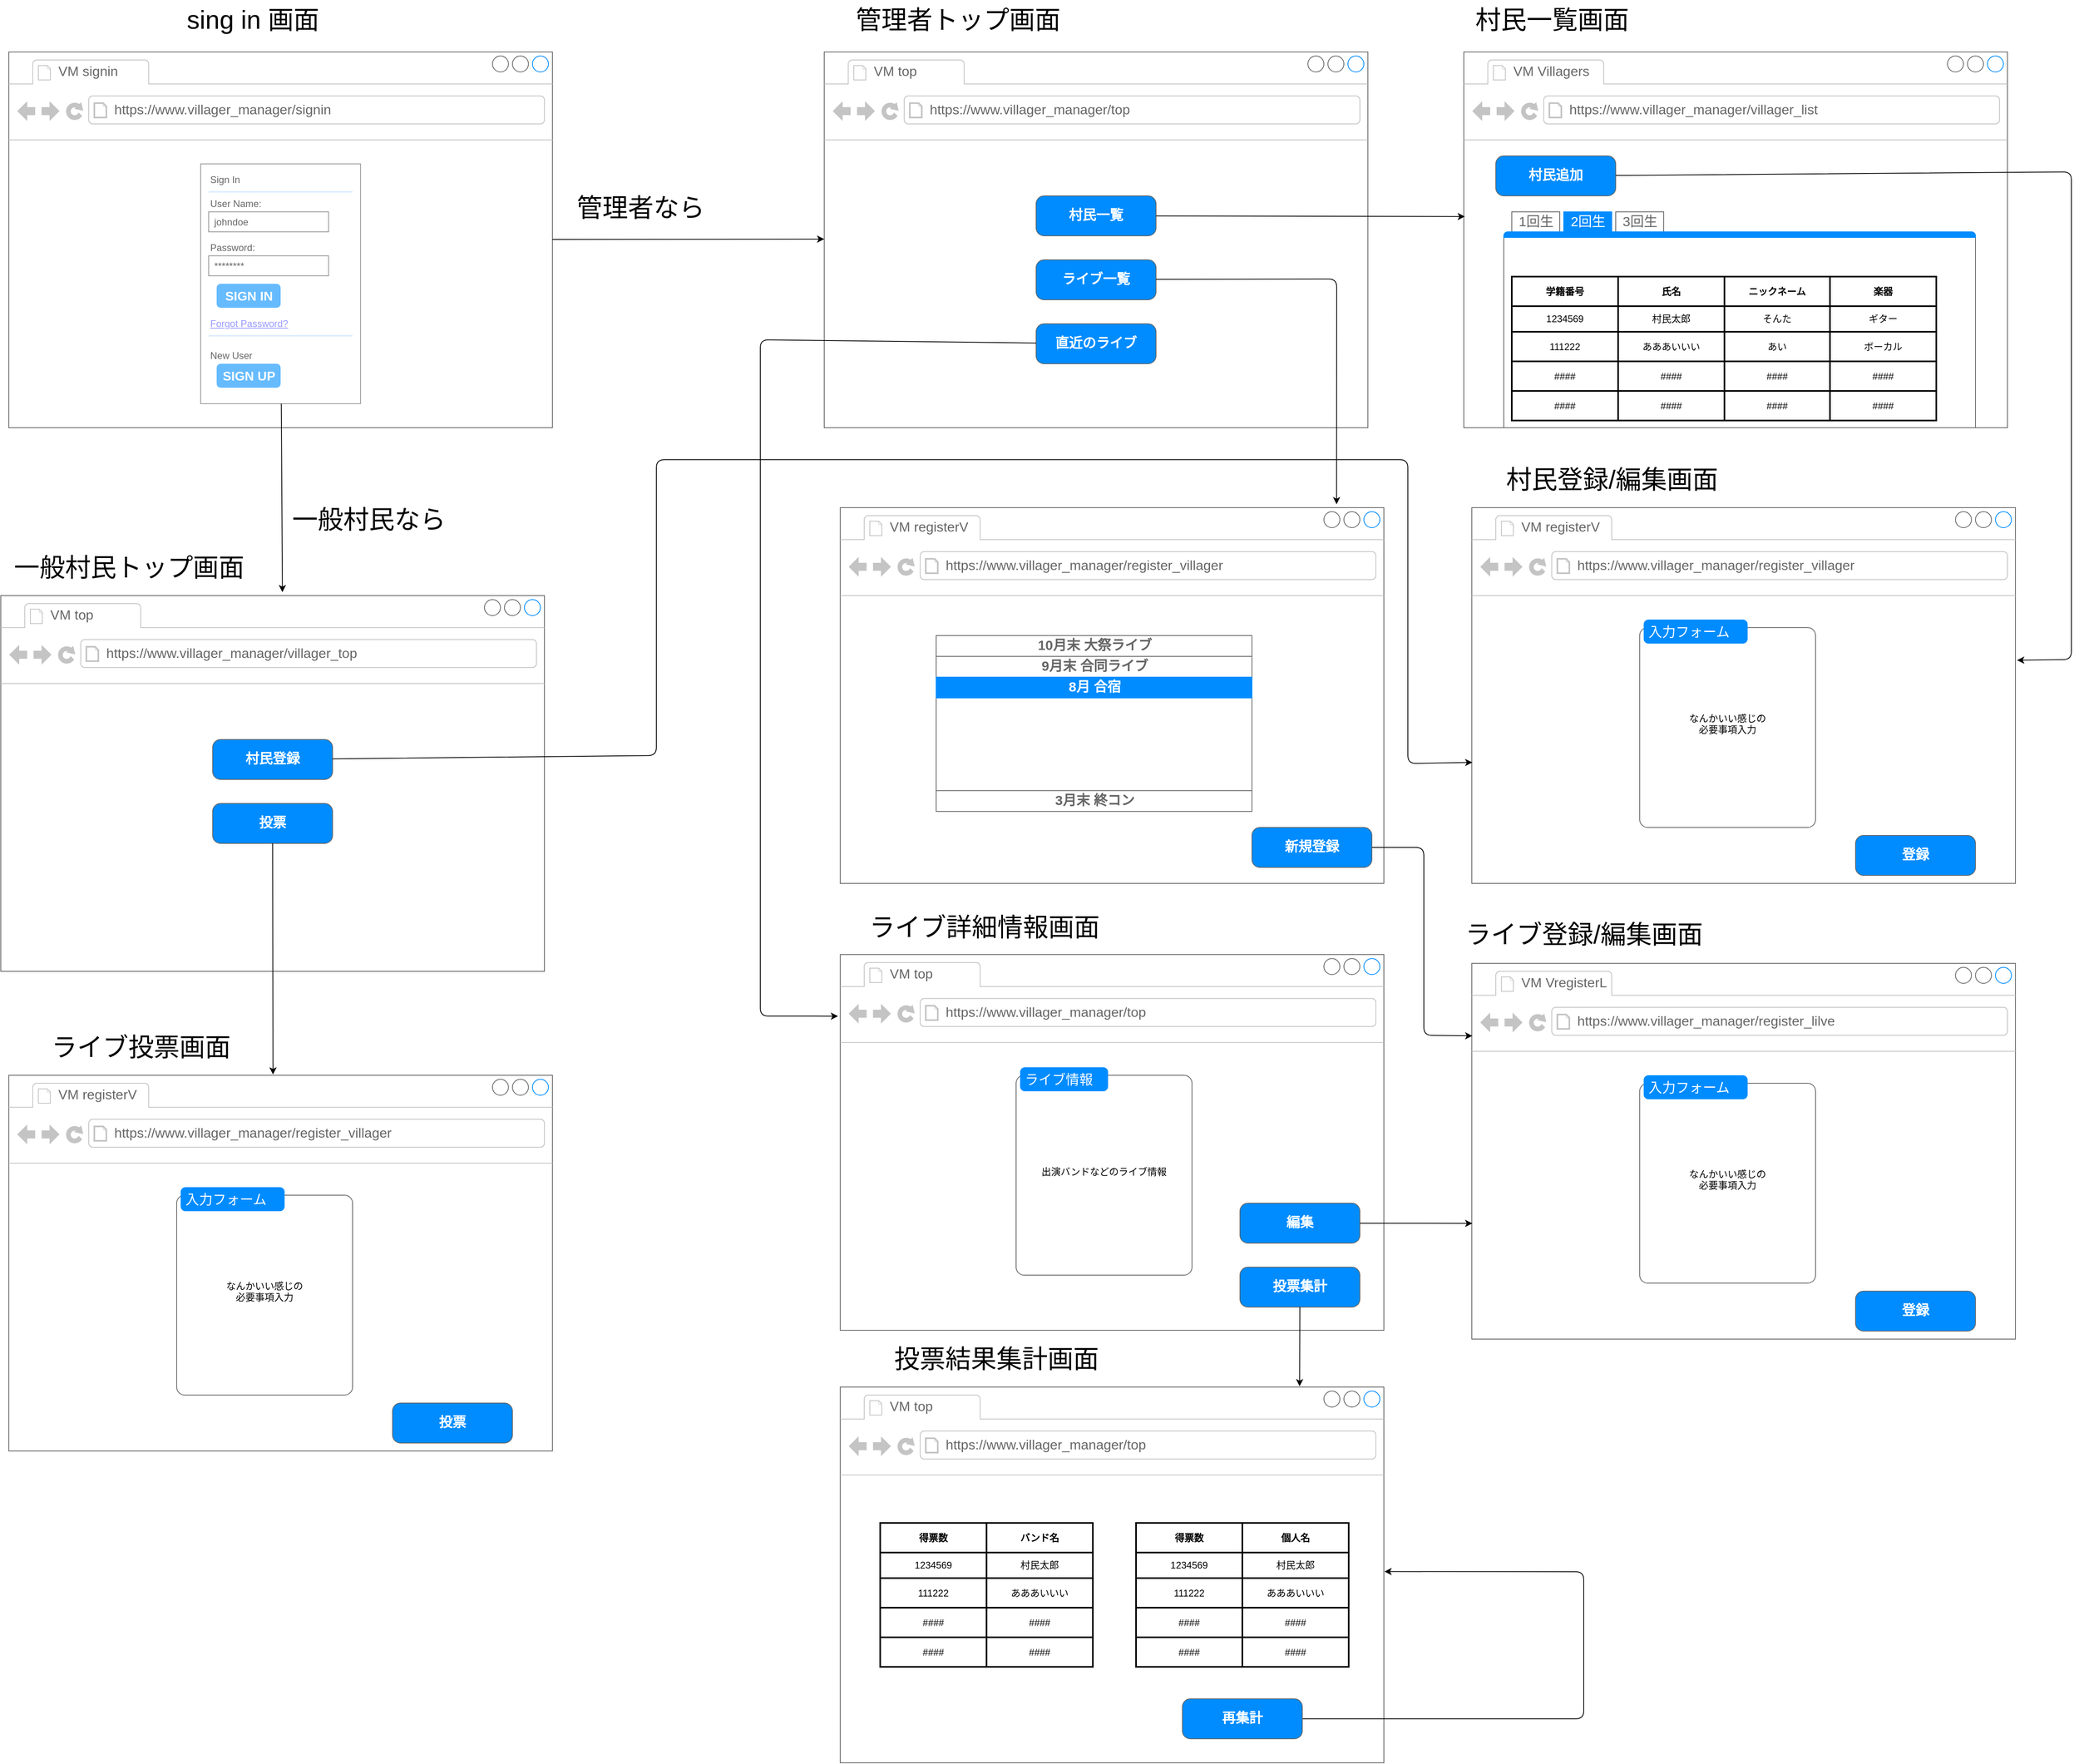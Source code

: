 <mxfile>
    <diagram id="Nzcksi5KK0pO0VFkunp6" name="ページ1">
        <mxGraphModel dx="3151" dy="3040" grid="1" gridSize="10" guides="1" tooltips="1" connect="1" arrows="1" fold="1" page="1" pageScale="1" pageWidth="827" pageHeight="1169" math="0" shadow="0">
            <root>
                <mxCell id="0"/>
                <mxCell id="1" parent="0"/>
                <mxCell id="6" value="" style="strokeWidth=1;shadow=0;dashed=0;align=center;html=1;shape=mxgraph.mockup.containers.browserWindow;rSize=0;strokeColor=#666666;strokeColor2=#008cff;strokeColor3=#c4c4c4;mainText=,;recursiveResize=0;" parent="1" vertex="1">
                    <mxGeometry x="-500" y="40" width="680" height="470" as="geometry"/>
                </mxCell>
                <mxCell id="7" value="VM signin" style="strokeWidth=1;shadow=0;dashed=0;align=center;html=1;shape=mxgraph.mockup.containers.anchor;fontSize=17;fontColor=#666666;align=left;" parent="6" vertex="1">
                    <mxGeometry x="60" y="12" width="110" height="26" as="geometry"/>
                </mxCell>
                <mxCell id="8" value="https://www.villager_manager/signin" style="strokeWidth=1;shadow=0;dashed=0;align=center;html=1;shape=mxgraph.mockup.containers.anchor;rSize=0;fontSize=17;fontColor=#666666;align=left;" parent="6" vertex="1">
                    <mxGeometry x="130" y="60" width="250" height="26" as="geometry"/>
                </mxCell>
                <mxCell id="9" value="" style="strokeWidth=1;shadow=0;dashed=0;align=center;html=1;shape=mxgraph.mockup.forms.rrect;rSize=0;strokeColor=#999999;fillColor=#ffffff;" parent="6" vertex="1">
                    <mxGeometry x="240" y="140" width="200" height="300" as="geometry"/>
                </mxCell>
                <mxCell id="10" value="Sign In" style="strokeWidth=1;shadow=0;dashed=0;align=center;html=1;shape=mxgraph.mockup.forms.anchor;fontSize=12;fontColor=#666666;align=left;resizeWidth=1;spacingLeft=0;" parent="9" vertex="1">
                    <mxGeometry width="100" height="20" relative="1" as="geometry">
                        <mxPoint x="10" y="10" as="offset"/>
                    </mxGeometry>
                </mxCell>
                <mxCell id="11" value="" style="shape=line;strokeColor=#ddeeff;strokeWidth=2;html=1;resizeWidth=1;" parent="9" vertex="1">
                    <mxGeometry width="180" height="10" relative="1" as="geometry">
                        <mxPoint x="10" y="30" as="offset"/>
                    </mxGeometry>
                </mxCell>
                <mxCell id="12" value="User Name:" style="strokeWidth=1;shadow=0;dashed=0;align=center;html=1;shape=mxgraph.mockup.forms.anchor;fontSize=12;fontColor=#666666;align=left;resizeWidth=1;spacingLeft=0;" parent="9" vertex="1">
                    <mxGeometry width="100" height="20" relative="1" as="geometry">
                        <mxPoint x="10" y="40" as="offset"/>
                    </mxGeometry>
                </mxCell>
                <mxCell id="13" value="johndoe" style="strokeWidth=1;shadow=0;dashed=0;align=center;html=1;shape=mxgraph.mockup.forms.rrect;rSize=0;strokeColor=#999999;fontColor=#666666;align=left;spacingLeft=5;resizeWidth=1;" parent="9" vertex="1">
                    <mxGeometry width="150" height="25" relative="1" as="geometry">
                        <mxPoint x="10" y="60" as="offset"/>
                    </mxGeometry>
                </mxCell>
                <mxCell id="14" value="Password:" style="strokeWidth=1;shadow=0;dashed=0;align=center;html=1;shape=mxgraph.mockup.forms.anchor;fontSize=12;fontColor=#666666;align=left;resizeWidth=1;spacingLeft=0;" parent="9" vertex="1">
                    <mxGeometry width="100" height="20" relative="1" as="geometry">
                        <mxPoint x="10" y="95" as="offset"/>
                    </mxGeometry>
                </mxCell>
                <mxCell id="15" value="********" style="strokeWidth=1;shadow=0;dashed=0;align=center;html=1;shape=mxgraph.mockup.forms.rrect;rSize=0;strokeColor=#999999;fontColor=#666666;align=left;spacingLeft=5;resizeWidth=1;" parent="9" vertex="1">
                    <mxGeometry width="150" height="25" relative="1" as="geometry">
                        <mxPoint x="10" y="115" as="offset"/>
                    </mxGeometry>
                </mxCell>
                <mxCell id="16" value="SIGN IN" style="strokeWidth=1;shadow=0;dashed=0;align=center;html=1;shape=mxgraph.mockup.forms.rrect;rSize=5;strokeColor=none;fontColor=#ffffff;fillColor=#66bbff;fontSize=16;fontStyle=1;" parent="9" vertex="1">
                    <mxGeometry y="1" width="80" height="30" relative="1" as="geometry">
                        <mxPoint x="20" y="-150" as="offset"/>
                    </mxGeometry>
                </mxCell>
                <mxCell id="17" value="Forgot Password?" style="strokeWidth=1;shadow=0;dashed=0;align=center;html=1;shape=mxgraph.mockup.forms.anchor;fontSize=12;fontColor=#9999ff;align=left;spacingLeft=0;fontStyle=4;resizeWidth=1;" parent="9" vertex="1">
                    <mxGeometry y="1" width="150" height="20" relative="1" as="geometry">
                        <mxPoint x="10" y="-110" as="offset"/>
                    </mxGeometry>
                </mxCell>
                <mxCell id="18" value="" style="shape=line;strokeColor=#ddeeff;strokeWidth=2;html=1;resizeWidth=1;" parent="9" vertex="1">
                    <mxGeometry y="1" width="180" height="10" relative="1" as="geometry">
                        <mxPoint x="10" y="-90" as="offset"/>
                    </mxGeometry>
                </mxCell>
                <mxCell id="19" value="New User" style="strokeWidth=1;shadow=0;dashed=0;align=center;html=1;shape=mxgraph.mockup.forms.anchor;fontSize=12;fontColor=#666666;align=left;spacingLeft=0;resizeWidth=1;" parent="9" vertex="1">
                    <mxGeometry y="1" width="150" height="20" relative="1" as="geometry">
                        <mxPoint x="10" y="-70" as="offset"/>
                    </mxGeometry>
                </mxCell>
                <mxCell id="20" value="SIGN UP" style="strokeWidth=1;shadow=0;dashed=0;align=center;html=1;shape=mxgraph.mockup.forms.rrect;rSize=5;strokeColor=none;fontColor=#ffffff;fillColor=#66bbff;fontSize=16;fontStyle=1;" parent="9" vertex="1">
                    <mxGeometry y="1" width="80" height="30" relative="1" as="geometry">
                        <mxPoint x="20" y="-50" as="offset"/>
                    </mxGeometry>
                </mxCell>
                <mxCell id="21" value="" style="strokeWidth=1;shadow=0;dashed=0;align=center;html=1;shape=mxgraph.mockup.containers.browserWindow;rSize=0;strokeColor=#666666;strokeColor2=#008cff;strokeColor3=#c4c4c4;mainText=,;recursiveResize=0;" parent="1" vertex="1">
                    <mxGeometry x="520" y="40" width="680" height="470" as="geometry"/>
                </mxCell>
                <mxCell id="22" value="VM top" style="strokeWidth=1;shadow=0;dashed=0;align=center;html=1;shape=mxgraph.mockup.containers.anchor;fontSize=17;fontColor=#666666;align=left;" parent="21" vertex="1">
                    <mxGeometry x="60" y="12" width="110" height="26" as="geometry"/>
                </mxCell>
                <mxCell id="23" value="https://www.villager_manager/top" style="strokeWidth=1;shadow=0;dashed=0;align=center;html=1;shape=mxgraph.mockup.containers.anchor;rSize=0;fontSize=17;fontColor=#666666;align=left;" parent="21" vertex="1">
                    <mxGeometry x="130" y="60" width="250" height="26" as="geometry"/>
                </mxCell>
                <mxCell id="36" value="村民一覧" style="strokeWidth=1;shadow=0;dashed=0;align=center;html=1;shape=mxgraph.mockup.buttons.button;strokeColor=#666666;fontColor=#ffffff;mainText=;buttonStyle=round;fontSize=17;fontStyle=1;fillColor=#008cff;whiteSpace=wrap;" parent="21" vertex="1">
                    <mxGeometry x="265" y="180" width="150" height="50" as="geometry"/>
                </mxCell>
                <mxCell id="37" value="ライブ一覧" style="strokeWidth=1;shadow=0;dashed=0;align=center;html=1;shape=mxgraph.mockup.buttons.button;strokeColor=#666666;fontColor=#ffffff;mainText=;buttonStyle=round;fontSize=17;fontStyle=1;fillColor=#008cff;whiteSpace=wrap;" parent="21" vertex="1">
                    <mxGeometry x="265" y="260" width="150" height="50" as="geometry"/>
                </mxCell>
                <mxCell id="38" value="直近のライブ" style="strokeWidth=1;shadow=0;dashed=0;align=center;html=1;shape=mxgraph.mockup.buttons.button;strokeColor=#666666;fontColor=#ffffff;mainText=;buttonStyle=round;fontSize=17;fontStyle=1;fillColor=#008cff;whiteSpace=wrap;" parent="21" vertex="1">
                    <mxGeometry x="265" y="340" width="150" height="50" as="geometry"/>
                </mxCell>
                <mxCell id="213" style="edgeStyle=none;html=1;entryX=0.913;entryY=-0.009;entryDx=0;entryDy=0;entryPerimeter=0;fontSize=32;" parent="21" target="136" edge="1">
                    <mxGeometry relative="1" as="geometry">
                        <mxPoint x="415.0" y="284.41" as="sourcePoint"/>
                        <mxPoint x="801.36" y="285.13" as="targetPoint"/>
                        <Array as="points">
                            <mxPoint x="641" y="284"/>
                        </Array>
                    </mxGeometry>
                </mxCell>
                <mxCell id="39" value="" style="strokeWidth=1;shadow=0;dashed=0;align=center;html=1;shape=mxgraph.mockup.containers.browserWindow;rSize=0;strokeColor=#666666;strokeColor2=#008cff;strokeColor3=#c4c4c4;mainText=,;recursiveResize=0;" parent="1" vertex="1">
                    <mxGeometry x="1320" y="40" width="680" height="470" as="geometry"/>
                </mxCell>
                <mxCell id="40" value="VM Villagers" style="strokeWidth=1;shadow=0;dashed=0;align=center;html=1;shape=mxgraph.mockup.containers.anchor;fontSize=17;fontColor=#666666;align=left;" parent="39" vertex="1">
                    <mxGeometry x="60" y="12" width="110" height="26" as="geometry"/>
                </mxCell>
                <mxCell id="41" value="https://www.villager_manager/villager_list" style="strokeWidth=1;shadow=0;dashed=0;align=center;html=1;shape=mxgraph.mockup.containers.anchor;rSize=0;fontSize=17;fontColor=#666666;align=left;" parent="39" vertex="1">
                    <mxGeometry x="130" y="60" width="250" height="26" as="geometry"/>
                </mxCell>
                <mxCell id="44" value="村民追加" style="strokeWidth=1;shadow=0;dashed=0;align=center;html=1;shape=mxgraph.mockup.buttons.button;strokeColor=#666666;fontColor=#ffffff;mainText=;buttonStyle=round;fontSize=17;fontStyle=1;fillColor=#008cff;whiteSpace=wrap;" parent="39" vertex="1">
                    <mxGeometry x="40" y="130" width="150" height="50" as="geometry"/>
                </mxCell>
                <mxCell id="45" value="" style="strokeWidth=1;shadow=0;dashed=0;align=center;html=1;shape=mxgraph.mockup.containers.marginRect2;rectMarginTop=32;strokeColor=#666666;gradientColor=none;" parent="39" vertex="1">
                    <mxGeometry x="50" y="200" width="590" height="270" as="geometry"/>
                </mxCell>
                <mxCell id="46" value="1回生" style="strokeColor=inherit;fillColor=inherit;gradientColor=inherit;strokeWidth=1;shadow=0;dashed=0;align=center;html=1;shape=mxgraph.mockup.containers.rrect;rSize=0;fontSize=17;fontColor=#666666;gradientColor=none;" parent="45" vertex="1">
                    <mxGeometry width="60" height="25" relative="1" as="geometry">
                        <mxPoint x="10" as="offset"/>
                    </mxGeometry>
                </mxCell>
                <mxCell id="47" value="2回生" style="strokeWidth=1;shadow=0;dashed=0;align=center;html=1;shape=mxgraph.mockup.containers.rrect;rSize=0;fontSize=17;fontColor=#ffffff;strokeColor=#008cff;fillColor=#008cff;" parent="45" vertex="1">
                    <mxGeometry width="60" height="25" relative="1" as="geometry">
                        <mxPoint x="75" as="offset"/>
                    </mxGeometry>
                </mxCell>
                <mxCell id="48" value="3回生" style="strokeColor=inherit;fillColor=inherit;gradientColor=inherit;strokeWidth=1;shadow=0;dashed=0;align=center;html=1;shape=mxgraph.mockup.containers.rrect;rSize=0;fontSize=17;fontColor=#666666;gradientColor=none;" parent="45" vertex="1">
                    <mxGeometry width="60" height="25" relative="1" as="geometry">
                        <mxPoint x="140" as="offset"/>
                    </mxGeometry>
                </mxCell>
                <mxCell id="49" value="" style="strokeWidth=1;shadow=0;dashed=0;align=center;html=1;shape=mxgraph.mockup.containers.topButton;rSize=5;strokeColor=#008cff;fillColor=#008cff;gradientColor=none;resizeWidth=1;movable=0;deletable=1;" parent="45" vertex="1">
                    <mxGeometry width="590" height="7" relative="1" as="geometry">
                        <mxPoint y="25" as="offset"/>
                    </mxGeometry>
                </mxCell>
                <mxCell id="50" value="" style="shape=table;html=1;whiteSpace=wrap;startSize=0;container=1;collapsible=0;childLayout=tableLayout;strokeWidth=2;" parent="45" vertex="1">
                    <mxGeometry x="10" y="81" width="531" height="180" as="geometry"/>
                </mxCell>
                <mxCell id="51" value="" style="shape=tableRow;horizontal=0;startSize=0;swimlaneHead=0;swimlaneBody=0;top=0;left=0;bottom=0;right=0;collapsible=0;dropTarget=0;fillColor=none;points=[[0,0.5],[1,0.5]];portConstraint=eastwest;" parent="50" vertex="1">
                    <mxGeometry width="531" height="37" as="geometry"/>
                </mxCell>
                <mxCell id="52" value="学籍番号" style="shape=partialRectangle;html=1;whiteSpace=wrap;connectable=0;fillColor=none;top=0;left=0;bottom=0;right=0;overflow=hidden;fontStyle=1" parent="51" vertex="1">
                    <mxGeometry width="133" height="37" as="geometry">
                        <mxRectangle width="133" height="37" as="alternateBounds"/>
                    </mxGeometry>
                </mxCell>
                <mxCell id="53" value="氏名" style="shape=partialRectangle;html=1;whiteSpace=wrap;connectable=0;fillColor=none;top=0;left=0;bottom=0;right=0;overflow=hidden;fontStyle=1" parent="51" vertex="1">
                    <mxGeometry x="133" width="133" height="37" as="geometry">
                        <mxRectangle width="133" height="37" as="alternateBounds"/>
                    </mxGeometry>
                </mxCell>
                <mxCell id="60" value="ニックネーム" style="shape=partialRectangle;html=1;whiteSpace=wrap;connectable=0;fillColor=none;top=0;left=0;bottom=0;right=0;overflow=hidden;fontStyle=1" parent="51" vertex="1">
                    <mxGeometry x="266" width="132" height="37" as="geometry">
                        <mxRectangle width="132" height="37" as="alternateBounds"/>
                    </mxGeometry>
                </mxCell>
                <mxCell id="63" value="楽器" style="shape=partialRectangle;html=1;whiteSpace=wrap;connectable=0;fillColor=none;top=0;left=0;bottom=0;right=0;overflow=hidden;fontStyle=1" parent="51" vertex="1">
                    <mxGeometry x="398" width="133" height="37" as="geometry">
                        <mxRectangle width="133" height="37" as="alternateBounds"/>
                    </mxGeometry>
                </mxCell>
                <mxCell id="54" value="" style="shape=tableRow;horizontal=0;startSize=0;swimlaneHead=0;swimlaneBody=0;top=0;left=0;bottom=0;right=0;collapsible=0;dropTarget=0;fillColor=none;points=[[0,0.5],[1,0.5]];portConstraint=eastwest;" parent="50" vertex="1">
                    <mxGeometry y="37" width="531" height="32" as="geometry"/>
                </mxCell>
                <mxCell id="55" value="1234569" style="shape=partialRectangle;html=1;whiteSpace=wrap;connectable=0;fillColor=none;top=0;left=0;bottom=0;right=0;overflow=hidden;" parent="54" vertex="1">
                    <mxGeometry width="133" height="32" as="geometry">
                        <mxRectangle width="133" height="32" as="alternateBounds"/>
                    </mxGeometry>
                </mxCell>
                <mxCell id="56" value="村民太郎" style="shape=partialRectangle;html=1;whiteSpace=wrap;connectable=0;fillColor=none;top=0;left=0;bottom=0;right=0;overflow=hidden;" parent="54" vertex="1">
                    <mxGeometry x="133" width="133" height="32" as="geometry">
                        <mxRectangle width="133" height="32" as="alternateBounds"/>
                    </mxGeometry>
                </mxCell>
                <mxCell id="61" value="そんた" style="shape=partialRectangle;html=1;whiteSpace=wrap;connectable=0;fillColor=none;top=0;left=0;bottom=0;right=0;overflow=hidden;" parent="54" vertex="1">
                    <mxGeometry x="266" width="132" height="32" as="geometry">
                        <mxRectangle width="132" height="32" as="alternateBounds"/>
                    </mxGeometry>
                </mxCell>
                <mxCell id="64" value="ギター" style="shape=partialRectangle;html=1;whiteSpace=wrap;connectable=0;fillColor=none;top=0;left=0;bottom=0;right=0;overflow=hidden;" parent="54" vertex="1">
                    <mxGeometry x="398" width="133" height="32" as="geometry">
                        <mxRectangle width="133" height="32" as="alternateBounds"/>
                    </mxGeometry>
                </mxCell>
                <mxCell id="57" value="" style="shape=tableRow;horizontal=0;startSize=0;swimlaneHead=0;swimlaneBody=0;top=0;left=0;bottom=0;right=0;collapsible=0;dropTarget=0;fillColor=none;points=[[0,0.5],[1,0.5]];portConstraint=eastwest;" parent="50" vertex="1">
                    <mxGeometry y="69" width="531" height="37" as="geometry"/>
                </mxCell>
                <mxCell id="58" value="111222" style="shape=partialRectangle;html=1;whiteSpace=wrap;connectable=0;fillColor=none;top=0;left=0;bottom=0;right=0;overflow=hidden;" parent="57" vertex="1">
                    <mxGeometry width="133" height="37" as="geometry">
                        <mxRectangle width="133" height="37" as="alternateBounds"/>
                    </mxGeometry>
                </mxCell>
                <mxCell id="59" value="あああいいい" style="shape=partialRectangle;html=1;whiteSpace=wrap;connectable=0;fillColor=none;top=0;left=0;bottom=0;right=0;overflow=hidden;" parent="57" vertex="1">
                    <mxGeometry x="133" width="133" height="37" as="geometry">
                        <mxRectangle width="133" height="37" as="alternateBounds"/>
                    </mxGeometry>
                </mxCell>
                <mxCell id="62" value="あい" style="shape=partialRectangle;html=1;whiteSpace=wrap;connectable=0;fillColor=none;top=0;left=0;bottom=0;right=0;overflow=hidden;" parent="57" vertex="1">
                    <mxGeometry x="266" width="132" height="37" as="geometry">
                        <mxRectangle width="132" height="37" as="alternateBounds"/>
                    </mxGeometry>
                </mxCell>
                <mxCell id="65" value="ボーカル" style="shape=partialRectangle;html=1;whiteSpace=wrap;connectable=0;fillColor=none;top=0;left=0;bottom=0;right=0;overflow=hidden;" parent="57" vertex="1">
                    <mxGeometry x="398" width="133" height="37" as="geometry">
                        <mxRectangle width="133" height="37" as="alternateBounds"/>
                    </mxGeometry>
                </mxCell>
                <mxCell id="66" style="shape=tableRow;horizontal=0;startSize=0;swimlaneHead=0;swimlaneBody=0;top=0;left=0;bottom=0;right=0;collapsible=0;dropTarget=0;fillColor=none;points=[[0,0.5],[1,0.5]];portConstraint=eastwest;" parent="50" vertex="1">
                    <mxGeometry y="106" width="531" height="37" as="geometry"/>
                </mxCell>
                <mxCell id="67" value="####" style="shape=partialRectangle;html=1;whiteSpace=wrap;connectable=0;fillColor=none;top=0;left=0;bottom=0;right=0;overflow=hidden;" parent="66" vertex="1">
                    <mxGeometry width="133" height="37" as="geometry">
                        <mxRectangle width="133" height="37" as="alternateBounds"/>
                    </mxGeometry>
                </mxCell>
                <mxCell id="68" value="####" style="shape=partialRectangle;html=1;whiteSpace=wrap;connectable=0;fillColor=none;top=0;left=0;bottom=0;right=0;overflow=hidden;" parent="66" vertex="1">
                    <mxGeometry x="133" width="133" height="37" as="geometry">
                        <mxRectangle width="133" height="37" as="alternateBounds"/>
                    </mxGeometry>
                </mxCell>
                <mxCell id="69" value="####" style="shape=partialRectangle;html=1;whiteSpace=wrap;connectable=0;fillColor=none;top=0;left=0;bottom=0;right=0;overflow=hidden;" parent="66" vertex="1">
                    <mxGeometry x="266" width="132" height="37" as="geometry">
                        <mxRectangle width="132" height="37" as="alternateBounds"/>
                    </mxGeometry>
                </mxCell>
                <mxCell id="70" value="####" style="shape=partialRectangle;html=1;whiteSpace=wrap;connectable=0;fillColor=none;top=0;left=0;bottom=0;right=0;overflow=hidden;" parent="66" vertex="1">
                    <mxGeometry x="398" width="133" height="37" as="geometry">
                        <mxRectangle width="133" height="37" as="alternateBounds"/>
                    </mxGeometry>
                </mxCell>
                <mxCell id="71" style="shape=tableRow;horizontal=0;startSize=0;swimlaneHead=0;swimlaneBody=0;top=0;left=0;bottom=0;right=0;collapsible=0;dropTarget=0;fillColor=none;points=[[0,0.5],[1,0.5]];portConstraint=eastwest;" parent="50" vertex="1">
                    <mxGeometry y="143" width="531" height="37" as="geometry"/>
                </mxCell>
                <mxCell id="72" value="####" style="shape=partialRectangle;html=1;whiteSpace=wrap;connectable=0;fillColor=none;top=0;left=0;bottom=0;right=0;overflow=hidden;" parent="71" vertex="1">
                    <mxGeometry width="133" height="37" as="geometry">
                        <mxRectangle width="133" height="37" as="alternateBounds"/>
                    </mxGeometry>
                </mxCell>
                <mxCell id="73" value="####" style="shape=partialRectangle;html=1;whiteSpace=wrap;connectable=0;fillColor=none;top=0;left=0;bottom=0;right=0;overflow=hidden;" parent="71" vertex="1">
                    <mxGeometry x="133" width="133" height="37" as="geometry">
                        <mxRectangle width="133" height="37" as="alternateBounds"/>
                    </mxGeometry>
                </mxCell>
                <mxCell id="74" value="####" style="shape=partialRectangle;html=1;whiteSpace=wrap;connectable=0;fillColor=none;top=0;left=0;bottom=0;right=0;overflow=hidden;" parent="71" vertex="1">
                    <mxGeometry x="266" width="132" height="37" as="geometry">
                        <mxRectangle width="132" height="37" as="alternateBounds"/>
                    </mxGeometry>
                </mxCell>
                <mxCell id="75" value="####" style="shape=partialRectangle;html=1;whiteSpace=wrap;connectable=0;fillColor=none;top=0;left=0;bottom=0;right=0;overflow=hidden;" parent="71" vertex="1">
                    <mxGeometry x="398" width="133" height="37" as="geometry">
                        <mxRectangle width="133" height="37" as="alternateBounds"/>
                    </mxGeometry>
                </mxCell>
                <mxCell id="81" value="" style="strokeWidth=1;shadow=0;dashed=0;align=center;html=1;shape=mxgraph.mockup.containers.browserWindow;rSize=0;strokeColor=#666666;strokeColor2=#008cff;strokeColor3=#c4c4c4;mainText=,;recursiveResize=0;" parent="1" vertex="1">
                    <mxGeometry x="1330" y="610" width="680" height="470" as="geometry"/>
                </mxCell>
                <mxCell id="82" value="VM registerV" style="strokeWidth=1;shadow=0;dashed=0;align=center;html=1;shape=mxgraph.mockup.containers.anchor;fontSize=17;fontColor=#666666;align=left;" parent="81" vertex="1">
                    <mxGeometry x="60" y="12" width="110" height="26" as="geometry"/>
                </mxCell>
                <mxCell id="83" value="https://www.villager_manager/register_villager" style="strokeWidth=1;shadow=0;dashed=0;align=center;html=1;shape=mxgraph.mockup.containers.anchor;rSize=0;fontSize=17;fontColor=#666666;align=left;" parent="81" vertex="1">
                    <mxGeometry x="130" y="60" width="250" height="26" as="geometry"/>
                </mxCell>
                <mxCell id="84" value="登録" style="strokeWidth=1;shadow=0;dashed=0;align=center;html=1;shape=mxgraph.mockup.buttons.button;strokeColor=#666666;fontColor=#ffffff;mainText=;buttonStyle=round;fontSize=17;fontStyle=1;fillColor=#008cff;whiteSpace=wrap;" parent="81" vertex="1">
                    <mxGeometry x="480" y="410" width="150" height="50" as="geometry"/>
                </mxCell>
                <mxCell id="121" value="なんかいい感じの&#10;必要事項入力" style="shape=mxgraph.mockup.containers.marginRect;rectMarginTop=10;strokeColor=#666666;strokeWidth=1;dashed=0;rounded=1;arcSize=5;recursiveResize=0;" parent="81" vertex="1">
                    <mxGeometry x="210" y="140" width="220" height="260" as="geometry"/>
                </mxCell>
                <mxCell id="122" value="入力フォーム" style="shape=rect;strokeColor=none;fillColor=#008cff;strokeWidth=1;dashed=0;rounded=1;arcSize=20;fontColor=#ffffff;fontSize=17;spacing=2;spacingTop=-2;align=left;autosize=1;spacingLeft=4;resizeWidth=0;resizeHeight=0;perimeter=none;" parent="121" vertex="1">
                    <mxGeometry x="5" width="130" height="30" as="geometry"/>
                </mxCell>
                <mxCell id="123" value="" style="strokeWidth=1;shadow=0;dashed=0;align=center;html=1;shape=mxgraph.mockup.containers.browserWindow;rSize=0;strokeColor=#666666;strokeColor2=#008cff;strokeColor3=#c4c4c4;mainText=,;recursiveResize=0;" parent="1" vertex="1">
                    <mxGeometry x="1330" y="1180" width="680" height="470" as="geometry"/>
                </mxCell>
                <mxCell id="124" value="VM VregisterL" style="strokeWidth=1;shadow=0;dashed=0;align=center;html=1;shape=mxgraph.mockup.containers.anchor;fontSize=17;fontColor=#666666;align=left;" parent="123" vertex="1">
                    <mxGeometry x="60" y="12" width="110" height="26" as="geometry"/>
                </mxCell>
                <mxCell id="125" value="https://www.villager_manager/register_lilve" style="strokeWidth=1;shadow=0;dashed=0;align=center;html=1;shape=mxgraph.mockup.containers.anchor;rSize=0;fontSize=17;fontColor=#666666;align=left;" parent="123" vertex="1">
                    <mxGeometry x="130" y="60" width="250" height="26" as="geometry"/>
                </mxCell>
                <mxCell id="126" value="登録" style="strokeWidth=1;shadow=0;dashed=0;align=center;html=1;shape=mxgraph.mockup.buttons.button;strokeColor=#666666;fontColor=#ffffff;mainText=;buttonStyle=round;fontSize=17;fontStyle=1;fillColor=#008cff;whiteSpace=wrap;" parent="123" vertex="1">
                    <mxGeometry x="480" y="410" width="150" height="50" as="geometry"/>
                </mxCell>
                <mxCell id="127" value="なんかいい感じの&#10;必要事項入力" style="shape=mxgraph.mockup.containers.marginRect;rectMarginTop=10;strokeColor=#666666;strokeWidth=1;dashed=0;rounded=1;arcSize=5;recursiveResize=0;" parent="123" vertex="1">
                    <mxGeometry x="210" y="140" width="220" height="260" as="geometry"/>
                </mxCell>
                <mxCell id="128" value="入力フォーム" style="shape=rect;strokeColor=none;fillColor=#008cff;strokeWidth=1;dashed=0;rounded=1;arcSize=20;fontColor=#ffffff;fontSize=17;spacing=2;spacingTop=-2;align=left;autosize=1;spacingLeft=4;resizeWidth=0;resizeHeight=0;perimeter=none;" parent="127" vertex="1">
                    <mxGeometry x="5" width="130" height="30" as="geometry"/>
                </mxCell>
                <mxCell id="136" value="" style="strokeWidth=1;shadow=0;dashed=0;align=center;html=1;shape=mxgraph.mockup.containers.browserWindow;rSize=0;strokeColor=#666666;strokeColor2=#008cff;strokeColor3=#c4c4c4;mainText=,;recursiveResize=0;" parent="1" vertex="1">
                    <mxGeometry x="540" y="610" width="680" height="470" as="geometry"/>
                </mxCell>
                <mxCell id="137" value="VM registerV" style="strokeWidth=1;shadow=0;dashed=0;align=center;html=1;shape=mxgraph.mockup.containers.anchor;fontSize=17;fontColor=#666666;align=left;" parent="136" vertex="1">
                    <mxGeometry x="60" y="12" width="110" height="26" as="geometry"/>
                </mxCell>
                <mxCell id="138" value="https://www.villager_manager/register_villager" style="strokeWidth=1;shadow=0;dashed=0;align=center;html=1;shape=mxgraph.mockup.containers.anchor;rSize=0;fontSize=17;fontColor=#666666;align=left;" parent="136" vertex="1">
                    <mxGeometry x="130" y="60" width="250" height="26" as="geometry"/>
                </mxCell>
                <mxCell id="142" value="" style="strokeWidth=1;shadow=0;dashed=0;align=center;html=1;shape=mxgraph.mockup.containers.rrect;rSize=0;strokeColor=#666666;" parent="136" vertex="1">
                    <mxGeometry x="120" y="160" width="395" height="220" as="geometry"/>
                </mxCell>
                <mxCell id="143" value="10月末 大祭ライブ" style="strokeColor=inherit;fillColor=inherit;gradientColor=inherit;strokeWidth=1;shadow=0;dashed=0;align=center;html=1;shape=mxgraph.mockup.containers.rrect;rSize=0;fontSize=17;fontColor=#666666;fontStyle=1;resizeWidth=1;" parent="142" vertex="1">
                    <mxGeometry width="395" height="26" relative="1" as="geometry"/>
                </mxCell>
                <mxCell id="144" value="9月末 合同ライブ" style="strokeColor=inherit;fillColor=inherit;gradientColor=inherit;strokeWidth=1;shadow=0;dashed=0;align=center;html=1;shape=mxgraph.mockup.containers.rrect;rSize=0;fontSize=17;fontColor=#666666;fontStyle=1;resizeWidth=1;" parent="142" vertex="1">
                    <mxGeometry width="395" height="26" relative="1" as="geometry">
                        <mxPoint y="26" as="offset"/>
                    </mxGeometry>
                </mxCell>
                <mxCell id="145" value="8月 合宿" style="strokeWidth=1;shadow=0;dashed=0;align=center;html=1;shape=mxgraph.mockup.containers.rrect;rSize=0;fontSize=17;fontColor=#ffffff;fontStyle=1;fillColor=#008cff;strokeColor=#008cff;resizeWidth=1;" parent="142" vertex="1">
                    <mxGeometry width="395" height="26" relative="1" as="geometry">
                        <mxPoint y="52" as="offset"/>
                    </mxGeometry>
                </mxCell>
                <mxCell id="146" value="3月末 終コン" style="strokeColor=inherit;fillColor=inherit;gradientColor=inherit;strokeWidth=1;shadow=0;dashed=0;align=center;html=1;shape=mxgraph.mockup.containers.rrect;rSize=0;fontSize=17;fontColor=#666666;fontStyle=1;resizeWidth=1;" parent="142" vertex="1">
                    <mxGeometry y="1" width="395" height="26" relative="1" as="geometry">
                        <mxPoint y="-26" as="offset"/>
                    </mxGeometry>
                </mxCell>
                <mxCell id="215" value="新規登録" style="strokeWidth=1;shadow=0;dashed=0;align=center;html=1;shape=mxgraph.mockup.buttons.button;strokeColor=#666666;fontColor=#ffffff;mainText=;buttonStyle=round;fontSize=17;fontStyle=1;fillColor=#008cff;whiteSpace=wrap;" parent="136" vertex="1">
                    <mxGeometry x="515" y="400" width="150" height="50" as="geometry"/>
                </mxCell>
                <mxCell id="147" value="" style="strokeWidth=1;shadow=0;dashed=0;align=center;html=1;shape=mxgraph.mockup.containers.browserWindow;rSize=0;strokeColor=#666666;strokeColor2=#008cff;strokeColor3=#c4c4c4;mainText=,;recursiveResize=0;" parent="1" vertex="1">
                    <mxGeometry x="540" y="1169" width="680" height="470" as="geometry"/>
                </mxCell>
                <mxCell id="148" value="VM top" style="strokeWidth=1;shadow=0;dashed=0;align=center;html=1;shape=mxgraph.mockup.containers.anchor;fontSize=17;fontColor=#666666;align=left;" parent="147" vertex="1">
                    <mxGeometry x="60" y="12" width="110" height="26" as="geometry"/>
                </mxCell>
                <mxCell id="149" value="https://www.villager_manager/top" style="strokeWidth=1;shadow=0;dashed=0;align=center;html=1;shape=mxgraph.mockup.containers.anchor;rSize=0;fontSize=17;fontColor=#666666;align=left;" parent="147" vertex="1">
                    <mxGeometry x="130" y="60" width="250" height="26" as="geometry"/>
                </mxCell>
                <mxCell id="153" value="出演バンドなどのライブ情報" style="shape=mxgraph.mockup.containers.marginRect;rectMarginTop=10;strokeColor=#666666;strokeWidth=1;dashed=0;rounded=1;arcSize=5;recursiveResize=0;" parent="147" vertex="1">
                    <mxGeometry x="220" y="141" width="220" height="260" as="geometry"/>
                </mxCell>
                <mxCell id="154" value="ライブ情報" style="shape=rect;strokeColor=none;fillColor=#008cff;strokeWidth=1;dashed=0;rounded=1;arcSize=20;fontColor=#ffffff;fontSize=17;spacing=2;spacingTop=-2;align=left;autosize=1;spacingLeft=4;resizeWidth=0;resizeHeight=0;perimeter=none;" parent="153" vertex="1">
                    <mxGeometry x="5" width="110" height="30" as="geometry"/>
                </mxCell>
                <mxCell id="155" value="編集" style="strokeWidth=1;shadow=0;dashed=0;align=center;html=1;shape=mxgraph.mockup.buttons.button;strokeColor=#666666;fontColor=#ffffff;mainText=;buttonStyle=round;fontSize=17;fontStyle=1;fillColor=#008cff;whiteSpace=wrap;" parent="147" vertex="1">
                    <mxGeometry x="500" y="311" width="150" height="50" as="geometry"/>
                </mxCell>
                <mxCell id="156" value="投票集計" style="strokeWidth=1;shadow=0;dashed=0;align=center;html=1;shape=mxgraph.mockup.buttons.button;strokeColor=#666666;fontColor=#ffffff;mainText=;buttonStyle=round;fontSize=17;fontStyle=1;fillColor=#008cff;whiteSpace=wrap;" parent="147" vertex="1">
                    <mxGeometry x="500" y="391" width="150" height="50" as="geometry"/>
                </mxCell>
                <mxCell id="157" value="" style="strokeWidth=1;shadow=0;dashed=0;align=center;html=1;shape=mxgraph.mockup.containers.browserWindow;rSize=0;strokeColor=#666666;strokeColor2=#008cff;strokeColor3=#c4c4c4;mainText=,;recursiveResize=0;" parent="1" vertex="1">
                    <mxGeometry x="540" y="1710" width="680" height="470" as="geometry"/>
                </mxCell>
                <mxCell id="158" value="VM top" style="strokeWidth=1;shadow=0;dashed=0;align=center;html=1;shape=mxgraph.mockup.containers.anchor;fontSize=17;fontColor=#666666;align=left;" parent="157" vertex="1">
                    <mxGeometry x="60" y="12" width="110" height="26" as="geometry"/>
                </mxCell>
                <mxCell id="159" value="https://www.villager_manager/top" style="strokeWidth=1;shadow=0;dashed=0;align=center;html=1;shape=mxgraph.mockup.containers.anchor;rSize=0;fontSize=17;fontColor=#666666;align=left;" parent="157" vertex="1">
                    <mxGeometry x="130" y="60" width="250" height="26" as="geometry"/>
                </mxCell>
                <mxCell id="164" value="" style="shape=table;html=1;whiteSpace=wrap;startSize=0;container=1;collapsible=0;childLayout=tableLayout;strokeWidth=2;" parent="157" vertex="1">
                    <mxGeometry x="50" y="170" width="266" height="180" as="geometry"/>
                </mxCell>
                <mxCell id="165" value="" style="shape=tableRow;horizontal=0;startSize=0;swimlaneHead=0;swimlaneBody=0;top=0;left=0;bottom=0;right=0;collapsible=0;dropTarget=0;fillColor=none;points=[[0,0.5],[1,0.5]];portConstraint=eastwest;" parent="164" vertex="1">
                    <mxGeometry width="266" height="37" as="geometry"/>
                </mxCell>
                <mxCell id="166" value="得票数" style="shape=partialRectangle;html=1;whiteSpace=wrap;connectable=0;fillColor=none;top=0;left=0;bottom=0;right=0;overflow=hidden;fontStyle=1" parent="165" vertex="1">
                    <mxGeometry width="133" height="37" as="geometry">
                        <mxRectangle width="133" height="37" as="alternateBounds"/>
                    </mxGeometry>
                </mxCell>
                <mxCell id="167" value="バンド名" style="shape=partialRectangle;html=1;whiteSpace=wrap;connectable=0;fillColor=none;top=0;left=0;bottom=0;right=0;overflow=hidden;fontStyle=1" parent="165" vertex="1">
                    <mxGeometry x="133" width="133" height="37" as="geometry">
                        <mxRectangle width="133" height="37" as="alternateBounds"/>
                    </mxGeometry>
                </mxCell>
                <mxCell id="170" value="" style="shape=tableRow;horizontal=0;startSize=0;swimlaneHead=0;swimlaneBody=0;top=0;left=0;bottom=0;right=0;collapsible=0;dropTarget=0;fillColor=none;points=[[0,0.5],[1,0.5]];portConstraint=eastwest;" parent="164" vertex="1">
                    <mxGeometry y="37" width="266" height="32" as="geometry"/>
                </mxCell>
                <mxCell id="171" value="1234569" style="shape=partialRectangle;html=1;whiteSpace=wrap;connectable=0;fillColor=none;top=0;left=0;bottom=0;right=0;overflow=hidden;" parent="170" vertex="1">
                    <mxGeometry width="133" height="32" as="geometry">
                        <mxRectangle width="133" height="32" as="alternateBounds"/>
                    </mxGeometry>
                </mxCell>
                <mxCell id="172" value="村民太郎" style="shape=partialRectangle;html=1;whiteSpace=wrap;connectable=0;fillColor=none;top=0;left=0;bottom=0;right=0;overflow=hidden;" parent="170" vertex="1">
                    <mxGeometry x="133" width="133" height="32" as="geometry">
                        <mxRectangle width="133" height="32" as="alternateBounds"/>
                    </mxGeometry>
                </mxCell>
                <mxCell id="175" value="" style="shape=tableRow;horizontal=0;startSize=0;swimlaneHead=0;swimlaneBody=0;top=0;left=0;bottom=0;right=0;collapsible=0;dropTarget=0;fillColor=none;points=[[0,0.5],[1,0.5]];portConstraint=eastwest;" parent="164" vertex="1">
                    <mxGeometry y="69" width="266" height="37" as="geometry"/>
                </mxCell>
                <mxCell id="176" value="111222" style="shape=partialRectangle;html=1;whiteSpace=wrap;connectable=0;fillColor=none;top=0;left=0;bottom=0;right=0;overflow=hidden;" parent="175" vertex="1">
                    <mxGeometry width="133" height="37" as="geometry">
                        <mxRectangle width="133" height="37" as="alternateBounds"/>
                    </mxGeometry>
                </mxCell>
                <mxCell id="177" value="あああいいい" style="shape=partialRectangle;html=1;whiteSpace=wrap;connectable=0;fillColor=none;top=0;left=0;bottom=0;right=0;overflow=hidden;" parent="175" vertex="1">
                    <mxGeometry x="133" width="133" height="37" as="geometry">
                        <mxRectangle width="133" height="37" as="alternateBounds"/>
                    </mxGeometry>
                </mxCell>
                <mxCell id="180" style="shape=tableRow;horizontal=0;startSize=0;swimlaneHead=0;swimlaneBody=0;top=0;left=0;bottom=0;right=0;collapsible=0;dropTarget=0;fillColor=none;points=[[0,0.5],[1,0.5]];portConstraint=eastwest;" parent="164" vertex="1">
                    <mxGeometry y="106" width="266" height="37" as="geometry"/>
                </mxCell>
                <mxCell id="181" value="####" style="shape=partialRectangle;html=1;whiteSpace=wrap;connectable=0;fillColor=none;top=0;left=0;bottom=0;right=0;overflow=hidden;" parent="180" vertex="1">
                    <mxGeometry width="133" height="37" as="geometry">
                        <mxRectangle width="133" height="37" as="alternateBounds"/>
                    </mxGeometry>
                </mxCell>
                <mxCell id="182" value="####" style="shape=partialRectangle;html=1;whiteSpace=wrap;connectable=0;fillColor=none;top=0;left=0;bottom=0;right=0;overflow=hidden;" parent="180" vertex="1">
                    <mxGeometry x="133" width="133" height="37" as="geometry">
                        <mxRectangle width="133" height="37" as="alternateBounds"/>
                    </mxGeometry>
                </mxCell>
                <mxCell id="185" style="shape=tableRow;horizontal=0;startSize=0;swimlaneHead=0;swimlaneBody=0;top=0;left=0;bottom=0;right=0;collapsible=0;dropTarget=0;fillColor=none;points=[[0,0.5],[1,0.5]];portConstraint=eastwest;" parent="164" vertex="1">
                    <mxGeometry y="143" width="266" height="37" as="geometry"/>
                </mxCell>
                <mxCell id="186" value="####" style="shape=partialRectangle;html=1;whiteSpace=wrap;connectable=0;fillColor=none;top=0;left=0;bottom=0;right=0;overflow=hidden;" parent="185" vertex="1">
                    <mxGeometry width="133" height="37" as="geometry">
                        <mxRectangle width="133" height="37" as="alternateBounds"/>
                    </mxGeometry>
                </mxCell>
                <mxCell id="187" value="####" style="shape=partialRectangle;html=1;whiteSpace=wrap;connectable=0;fillColor=none;top=0;left=0;bottom=0;right=0;overflow=hidden;" parent="185" vertex="1">
                    <mxGeometry x="133" width="133" height="37" as="geometry">
                        <mxRectangle width="133" height="37" as="alternateBounds"/>
                    </mxGeometry>
                </mxCell>
                <mxCell id="190" value="" style="shape=table;html=1;whiteSpace=wrap;startSize=0;container=1;collapsible=0;childLayout=tableLayout;strokeWidth=2;" parent="157" vertex="1">
                    <mxGeometry x="370" y="170" width="266" height="180" as="geometry"/>
                </mxCell>
                <mxCell id="191" value="" style="shape=tableRow;horizontal=0;startSize=0;swimlaneHead=0;swimlaneBody=0;top=0;left=0;bottom=0;right=0;collapsible=0;dropTarget=0;fillColor=none;points=[[0,0.5],[1,0.5]];portConstraint=eastwest;" parent="190" vertex="1">
                    <mxGeometry width="266" height="37" as="geometry"/>
                </mxCell>
                <mxCell id="192" value="得票数" style="shape=partialRectangle;html=1;whiteSpace=wrap;connectable=0;fillColor=none;top=0;left=0;bottom=0;right=0;overflow=hidden;fontStyle=1" parent="191" vertex="1">
                    <mxGeometry width="133" height="37" as="geometry">
                        <mxRectangle width="133" height="37" as="alternateBounds"/>
                    </mxGeometry>
                </mxCell>
                <mxCell id="193" value="個人名" style="shape=partialRectangle;html=1;whiteSpace=wrap;connectable=0;fillColor=none;top=0;left=0;bottom=0;right=0;overflow=hidden;fontStyle=1" parent="191" vertex="1">
                    <mxGeometry x="133" width="133" height="37" as="geometry">
                        <mxRectangle width="133" height="37" as="alternateBounds"/>
                    </mxGeometry>
                </mxCell>
                <mxCell id="194" value="" style="shape=tableRow;horizontal=0;startSize=0;swimlaneHead=0;swimlaneBody=0;top=0;left=0;bottom=0;right=0;collapsible=0;dropTarget=0;fillColor=none;points=[[0,0.5],[1,0.5]];portConstraint=eastwest;" parent="190" vertex="1">
                    <mxGeometry y="37" width="266" height="32" as="geometry"/>
                </mxCell>
                <mxCell id="195" value="1234569" style="shape=partialRectangle;html=1;whiteSpace=wrap;connectable=0;fillColor=none;top=0;left=0;bottom=0;right=0;overflow=hidden;" parent="194" vertex="1">
                    <mxGeometry width="133" height="32" as="geometry">
                        <mxRectangle width="133" height="32" as="alternateBounds"/>
                    </mxGeometry>
                </mxCell>
                <mxCell id="196" value="村民太郎" style="shape=partialRectangle;html=1;whiteSpace=wrap;connectable=0;fillColor=none;top=0;left=0;bottom=0;right=0;overflow=hidden;" parent="194" vertex="1">
                    <mxGeometry x="133" width="133" height="32" as="geometry">
                        <mxRectangle width="133" height="32" as="alternateBounds"/>
                    </mxGeometry>
                </mxCell>
                <mxCell id="197" value="" style="shape=tableRow;horizontal=0;startSize=0;swimlaneHead=0;swimlaneBody=0;top=0;left=0;bottom=0;right=0;collapsible=0;dropTarget=0;fillColor=none;points=[[0,0.5],[1,0.5]];portConstraint=eastwest;" parent="190" vertex="1">
                    <mxGeometry y="69" width="266" height="37" as="geometry"/>
                </mxCell>
                <mxCell id="198" value="111222" style="shape=partialRectangle;html=1;whiteSpace=wrap;connectable=0;fillColor=none;top=0;left=0;bottom=0;right=0;overflow=hidden;" parent="197" vertex="1">
                    <mxGeometry width="133" height="37" as="geometry">
                        <mxRectangle width="133" height="37" as="alternateBounds"/>
                    </mxGeometry>
                </mxCell>
                <mxCell id="199" value="あああいいい" style="shape=partialRectangle;html=1;whiteSpace=wrap;connectable=0;fillColor=none;top=0;left=0;bottom=0;right=0;overflow=hidden;" parent="197" vertex="1">
                    <mxGeometry x="133" width="133" height="37" as="geometry">
                        <mxRectangle width="133" height="37" as="alternateBounds"/>
                    </mxGeometry>
                </mxCell>
                <mxCell id="200" style="shape=tableRow;horizontal=0;startSize=0;swimlaneHead=0;swimlaneBody=0;top=0;left=0;bottom=0;right=0;collapsible=0;dropTarget=0;fillColor=none;points=[[0,0.5],[1,0.5]];portConstraint=eastwest;" parent="190" vertex="1">
                    <mxGeometry y="106" width="266" height="37" as="geometry"/>
                </mxCell>
                <mxCell id="201" value="####" style="shape=partialRectangle;html=1;whiteSpace=wrap;connectable=0;fillColor=none;top=0;left=0;bottom=0;right=0;overflow=hidden;" parent="200" vertex="1">
                    <mxGeometry width="133" height="37" as="geometry">
                        <mxRectangle width="133" height="37" as="alternateBounds"/>
                    </mxGeometry>
                </mxCell>
                <mxCell id="202" value="####" style="shape=partialRectangle;html=1;whiteSpace=wrap;connectable=0;fillColor=none;top=0;left=0;bottom=0;right=0;overflow=hidden;" parent="200" vertex="1">
                    <mxGeometry x="133" width="133" height="37" as="geometry">
                        <mxRectangle width="133" height="37" as="alternateBounds"/>
                    </mxGeometry>
                </mxCell>
                <mxCell id="203" style="shape=tableRow;horizontal=0;startSize=0;swimlaneHead=0;swimlaneBody=0;top=0;left=0;bottom=0;right=0;collapsible=0;dropTarget=0;fillColor=none;points=[[0,0.5],[1,0.5]];portConstraint=eastwest;" parent="190" vertex="1">
                    <mxGeometry y="143" width="266" height="37" as="geometry"/>
                </mxCell>
                <mxCell id="204" value="####" style="shape=partialRectangle;html=1;whiteSpace=wrap;connectable=0;fillColor=none;top=0;left=0;bottom=0;right=0;overflow=hidden;" parent="203" vertex="1">
                    <mxGeometry width="133" height="37" as="geometry">
                        <mxRectangle width="133" height="37" as="alternateBounds"/>
                    </mxGeometry>
                </mxCell>
                <mxCell id="205" value="####" style="shape=partialRectangle;html=1;whiteSpace=wrap;connectable=0;fillColor=none;top=0;left=0;bottom=0;right=0;overflow=hidden;" parent="203" vertex="1">
                    <mxGeometry x="133" width="133" height="37" as="geometry">
                        <mxRectangle width="133" height="37" as="alternateBounds"/>
                    </mxGeometry>
                </mxCell>
                <mxCell id="219" style="edgeStyle=none;html=1;entryX=1.001;entryY=0.491;entryDx=0;entryDy=0;entryPerimeter=0;fontSize=32;" parent="157" source="206" target="157" edge="1">
                    <mxGeometry relative="1" as="geometry">
                        <Array as="points">
                            <mxPoint x="930" y="415"/>
                            <mxPoint x="930" y="231"/>
                        </Array>
                    </mxGeometry>
                </mxCell>
                <mxCell id="206" value="再集計" style="strokeWidth=1;shadow=0;dashed=0;align=center;html=1;shape=mxgraph.mockup.buttons.button;strokeColor=#666666;fontColor=#ffffff;mainText=;buttonStyle=round;fontSize=17;fontStyle=1;fillColor=#008cff;whiteSpace=wrap;" parent="157" vertex="1">
                    <mxGeometry x="428" y="390" width="150" height="50" as="geometry"/>
                </mxCell>
                <mxCell id="207" value="" style="endArrow=classic;html=1;entryX=0;entryY=0.498;entryDx=0;entryDy=0;entryPerimeter=0;" parent="1" source="6" target="21" edge="1">
                    <mxGeometry width="50" height="50" relative="1" as="geometry">
                        <mxPoint x="780" y="610" as="sourcePoint"/>
                        <mxPoint x="830" y="560" as="targetPoint"/>
                    </mxGeometry>
                </mxCell>
                <mxCell id="208" value="管理者なら" style="text;html=1;align=center;verticalAlign=middle;resizable=0;points=[];autosize=1;strokeColor=none;fillColor=none;fontSize=32;" parent="1" vertex="1">
                    <mxGeometry x="200" y="210" width="180" height="50" as="geometry"/>
                </mxCell>
                <mxCell id="209" value="sing in 画面" style="text;html=1;align=center;verticalAlign=middle;resizable=0;points=[];autosize=1;strokeColor=none;fillColor=none;fontSize=32;" parent="1" vertex="1">
                    <mxGeometry x="-290" y="-25" width="190" height="50" as="geometry"/>
                </mxCell>
                <mxCell id="210" value="管理者トップ画面" style="text;html=1;align=center;verticalAlign=middle;resizable=0;points=[];autosize=1;strokeColor=none;fillColor=none;fontSize=32;" parent="1" vertex="1">
                    <mxGeometry x="547" y="-25" width="280" height="50" as="geometry"/>
                </mxCell>
                <mxCell id="211" style="edgeStyle=none;html=1;entryX=0.002;entryY=0.438;entryDx=0;entryDy=0;entryPerimeter=0;fontSize=32;" parent="1" source="36" target="39" edge="1">
                    <mxGeometry relative="1" as="geometry"/>
                </mxCell>
                <mxCell id="212" value="村民一覧画面" style="text;html=1;align=center;verticalAlign=middle;resizable=0;points=[];autosize=1;strokeColor=none;fillColor=none;fontSize=32;" parent="1" vertex="1">
                    <mxGeometry x="1320" y="-25" width="220" height="50" as="geometry"/>
                </mxCell>
                <mxCell id="214" style="edgeStyle=none;html=1;entryX=-0.004;entryY=0.164;entryDx=0;entryDy=0;entryPerimeter=0;fontSize=32;" parent="1" source="38" target="147" edge="1">
                    <mxGeometry relative="1" as="geometry">
                        <Array as="points">
                            <mxPoint x="440" y="400"/>
                            <mxPoint x="440" y="1246"/>
                        </Array>
                    </mxGeometry>
                </mxCell>
                <mxCell id="216" style="edgeStyle=none;html=1;entryX=0.001;entryY=0.193;entryDx=0;entryDy=0;entryPerimeter=0;fontSize=32;" parent="1" source="215" target="123" edge="1">
                    <mxGeometry relative="1" as="geometry">
                        <Array as="points">
                            <mxPoint x="1270" y="1035"/>
                            <mxPoint x="1270" y="1270"/>
                        </Array>
                    </mxGeometry>
                </mxCell>
                <mxCell id="217" style="edgeStyle=none;html=1;entryX=0.001;entryY=0.692;entryDx=0;entryDy=0;entryPerimeter=0;fontSize=32;" parent="1" source="155" target="123" edge="1">
                    <mxGeometry relative="1" as="geometry"/>
                </mxCell>
                <mxCell id="218" style="edgeStyle=none;html=1;entryX=0.845;entryY=-0.002;entryDx=0;entryDy=0;entryPerimeter=0;fontSize=32;" parent="1" source="156" target="157" edge="1">
                    <mxGeometry relative="1" as="geometry"/>
                </mxCell>
                <mxCell id="220" style="edgeStyle=none;html=1;fontSize=32;entryX=1.003;entryY=0.406;entryDx=0;entryDy=0;entryPerimeter=0;" parent="1" source="44" target="81" edge="1">
                    <mxGeometry relative="1" as="geometry">
                        <mxPoint x="2130" y="195" as="targetPoint"/>
                        <Array as="points">
                            <mxPoint x="2080" y="190"/>
                            <mxPoint x="2080" y="800"/>
                        </Array>
                    </mxGeometry>
                </mxCell>
                <mxCell id="253" value="" style="strokeWidth=1;shadow=0;dashed=0;align=center;html=1;shape=mxgraph.mockup.containers.browserWindow;rSize=0;strokeColor=#666666;strokeColor2=#008cff;strokeColor3=#c4c4c4;mainText=,;recursiveResize=0;" parent="1" vertex="1">
                    <mxGeometry x="-510" y="720" width="680" height="470" as="geometry"/>
                </mxCell>
                <mxCell id="254" value="VM top" style="strokeWidth=1;shadow=0;dashed=0;align=center;html=1;shape=mxgraph.mockup.containers.anchor;fontSize=17;fontColor=#666666;align=left;" parent="253" vertex="1">
                    <mxGeometry x="60" y="12" width="110" height="26" as="geometry"/>
                </mxCell>
                <mxCell id="255" value="https://www.villager_manager/villager_top" style="strokeWidth=1;shadow=0;dashed=0;align=center;html=1;shape=mxgraph.mockup.containers.anchor;rSize=0;fontSize=17;fontColor=#666666;align=left;" parent="253" vertex="1">
                    <mxGeometry x="130" y="60" width="250" height="26" as="geometry"/>
                </mxCell>
                <mxCell id="256" value="村民登録" style="strokeWidth=1;shadow=0;dashed=0;align=center;html=1;shape=mxgraph.mockup.buttons.button;strokeColor=#666666;fontColor=#ffffff;mainText=;buttonStyle=round;fontSize=17;fontStyle=1;fillColor=#008cff;whiteSpace=wrap;" parent="253" vertex="1">
                    <mxGeometry x="265" y="180" width="150" height="50" as="geometry"/>
                </mxCell>
                <mxCell id="257" value="投票" style="strokeWidth=1;shadow=0;dashed=0;align=center;html=1;shape=mxgraph.mockup.buttons.button;strokeColor=#666666;fontColor=#ffffff;mainText=;buttonStyle=round;fontSize=17;fontStyle=1;fillColor=#008cff;whiteSpace=wrap;" parent="253" vertex="1">
                    <mxGeometry x="265" y="260" width="150" height="50" as="geometry"/>
                </mxCell>
                <mxCell id="260" style="edgeStyle=none;html=1;entryX=0.518;entryY=-0.009;entryDx=0;entryDy=0;entryPerimeter=0;fontSize=32;" parent="1" source="9" target="253" edge="1">
                    <mxGeometry relative="1" as="geometry"/>
                </mxCell>
                <mxCell id="261" value="一般村民なら" style="text;html=1;align=center;verticalAlign=middle;resizable=0;points=[];autosize=1;strokeColor=none;fillColor=none;fontSize=32;" parent="1" vertex="1">
                    <mxGeometry x="-160" y="600" width="220" height="50" as="geometry"/>
                </mxCell>
                <mxCell id="262" style="edgeStyle=none;html=1;entryX=0.001;entryY=0.678;entryDx=0;entryDy=0;entryPerimeter=0;fontSize=32;" parent="1" source="256" target="81" edge="1">
                    <mxGeometry relative="1" as="geometry">
                        <Array as="points">
                            <mxPoint x="310" y="920"/>
                            <mxPoint x="310" y="550"/>
                            <mxPoint x="1250" y="550"/>
                            <mxPoint x="1250" y="930"/>
                        </Array>
                    </mxGeometry>
                </mxCell>
                <mxCell id="263" value="" style="strokeWidth=1;shadow=0;dashed=0;align=center;html=1;shape=mxgraph.mockup.containers.browserWindow;rSize=0;strokeColor=#666666;strokeColor2=#008cff;strokeColor3=#c4c4c4;mainText=,;recursiveResize=0;" parent="1" vertex="1">
                    <mxGeometry x="-500" y="1320" width="680" height="470" as="geometry"/>
                </mxCell>
                <mxCell id="264" value="VM registerV" style="strokeWidth=1;shadow=0;dashed=0;align=center;html=1;shape=mxgraph.mockup.containers.anchor;fontSize=17;fontColor=#666666;align=left;" parent="263" vertex="1">
                    <mxGeometry x="60" y="12" width="110" height="26" as="geometry"/>
                </mxCell>
                <mxCell id="265" value="https://www.villager_manager/register_villager" style="strokeWidth=1;shadow=0;dashed=0;align=center;html=1;shape=mxgraph.mockup.containers.anchor;rSize=0;fontSize=17;fontColor=#666666;align=left;" parent="263" vertex="1">
                    <mxGeometry x="130" y="60" width="250" height="26" as="geometry"/>
                </mxCell>
                <mxCell id="266" value="投票" style="strokeWidth=1;shadow=0;dashed=0;align=center;html=1;shape=mxgraph.mockup.buttons.button;strokeColor=#666666;fontColor=#ffffff;mainText=;buttonStyle=round;fontSize=17;fontStyle=1;fillColor=#008cff;whiteSpace=wrap;" parent="263" vertex="1">
                    <mxGeometry x="480" y="410" width="150" height="50" as="geometry"/>
                </mxCell>
                <mxCell id="267" value="なんかいい感じの&#10;必要事項入力" style="shape=mxgraph.mockup.containers.marginRect;rectMarginTop=10;strokeColor=#666666;strokeWidth=1;dashed=0;rounded=1;arcSize=5;recursiveResize=0;" parent="263" vertex="1">
                    <mxGeometry x="210" y="140" width="220" height="260" as="geometry"/>
                </mxCell>
                <mxCell id="268" value="入力フォーム" style="shape=rect;strokeColor=none;fillColor=#008cff;strokeWidth=1;dashed=0;rounded=1;arcSize=20;fontColor=#ffffff;fontSize=17;spacing=2;spacingTop=-2;align=left;autosize=1;spacingLeft=4;resizeWidth=0;resizeHeight=0;perimeter=none;" parent="267" vertex="1">
                    <mxGeometry x="5" width="130" height="30" as="geometry"/>
                </mxCell>
                <mxCell id="269" style="edgeStyle=none;html=1;entryX=0.486;entryY=-0.002;entryDx=0;entryDy=0;entryPerimeter=0;fontSize=32;" parent="1" source="257" target="263" edge="1">
                    <mxGeometry relative="1" as="geometry"/>
                </mxCell>
                <mxCell id="271" value="村民登録/編集画面" style="text;html=1;align=center;verticalAlign=middle;resizable=0;points=[];autosize=1;strokeColor=none;fillColor=none;fontSize=32;" vertex="1" parent="1">
                    <mxGeometry x="1360" y="550" width="290" height="50" as="geometry"/>
                </mxCell>
                <mxCell id="272" value="ライブ登録/編集画面" style="text;html=1;align=center;verticalAlign=middle;resizable=0;points=[];autosize=1;strokeColor=none;fillColor=none;fontSize=32;" vertex="1" parent="1">
                    <mxGeometry x="1310" y="1119" width="320" height="50" as="geometry"/>
                </mxCell>
                <mxCell id="273" value="ライブ詳細情報画面" style="text;html=1;align=center;verticalAlign=middle;resizable=0;points=[];autosize=1;strokeColor=none;fillColor=none;fontSize=32;" vertex="1" parent="1">
                    <mxGeometry x="565" y="1110" width="310" height="50" as="geometry"/>
                </mxCell>
                <mxCell id="275" value="投票結果集計画面" style="text;html=1;align=center;verticalAlign=middle;resizable=0;points=[];autosize=1;strokeColor=none;fillColor=none;fontSize=32;" vertex="1" parent="1">
                    <mxGeometry x="595" y="1650" width="280" height="50" as="geometry"/>
                </mxCell>
                <mxCell id="276" value="一般村民トップ画面" style="text;html=1;align=center;verticalAlign=middle;resizable=0;points=[];autosize=1;strokeColor=none;fillColor=none;fontSize=32;" vertex="1" parent="1">
                    <mxGeometry x="-505" y="660" width="310" height="50" as="geometry"/>
                </mxCell>
                <mxCell id="277" value="ライブ投票画面" style="text;html=1;align=center;verticalAlign=middle;resizable=0;points=[];autosize=1;strokeColor=none;fillColor=none;fontSize=32;" vertex="1" parent="1">
                    <mxGeometry x="-460" y="1260" width="250" height="50" as="geometry"/>
                </mxCell>
            </root>
        </mxGraphModel>
    </diagram>
</mxfile>